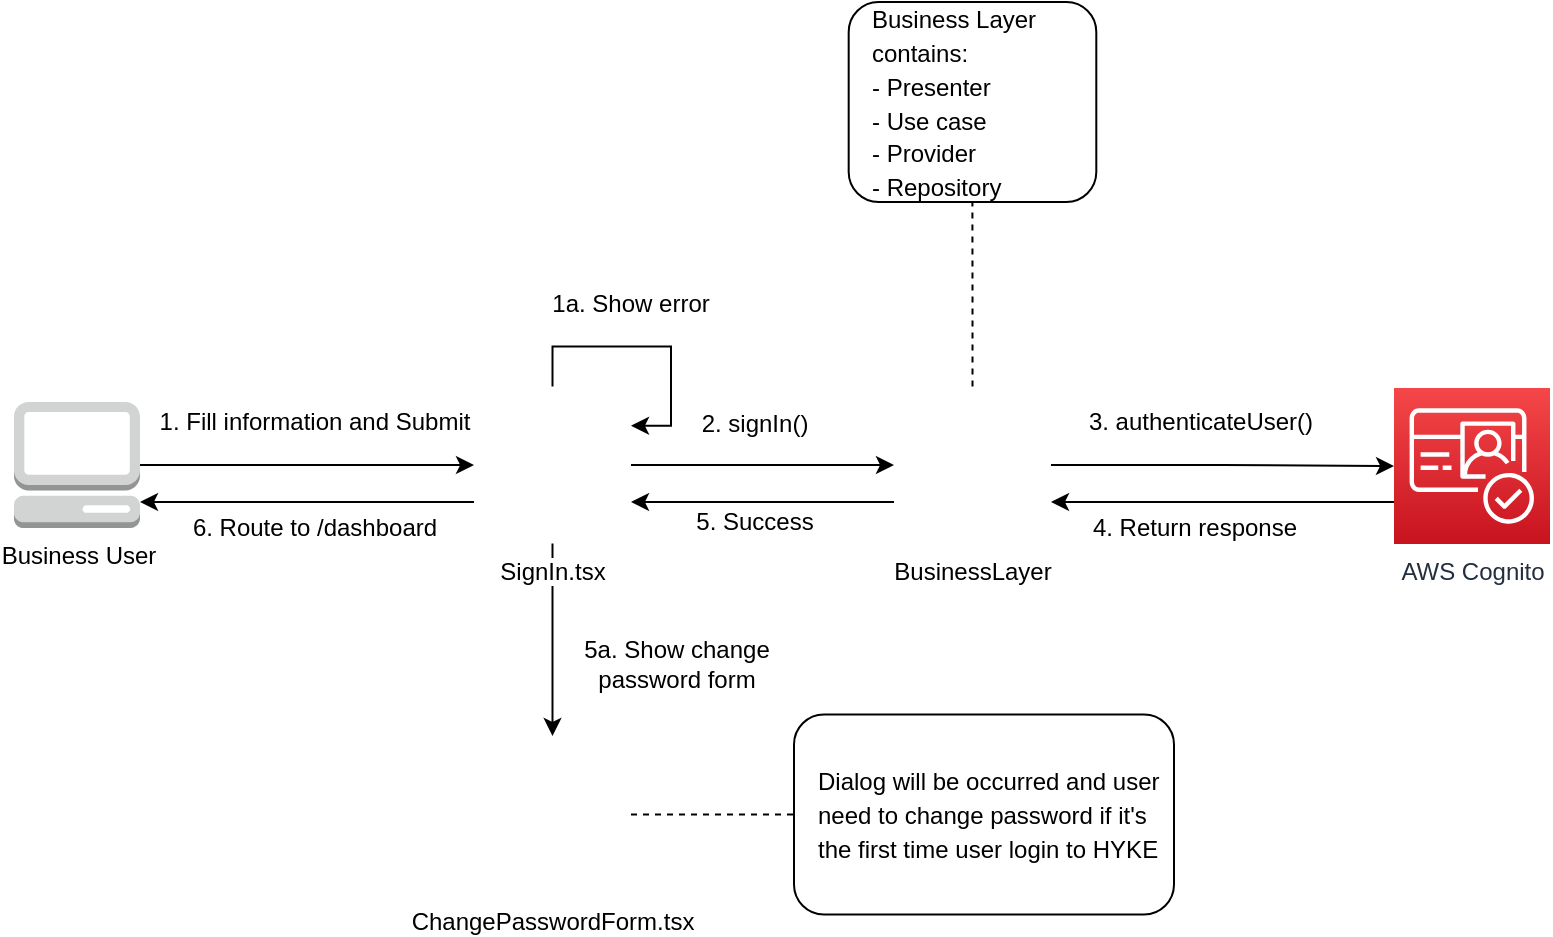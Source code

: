 <mxfile version="15.6.3" type="github">
  <diagram name="Login" id="74e2e168-ea6b-b213-b513-2b3c1d86103e">
    <mxGraphModel dx="1185" dy="1478" grid="1" gridSize="10" guides="1" tooltips="1" connect="1" arrows="1" fold="1" page="1" pageScale="1" pageWidth="1100" pageHeight="850" background="none" math="0" shadow="0">
      <root>
        <mxCell id="0" />
        <mxCell id="1" parent="0" />
        <mxCell id="s04tFwtaQNEnBb-Ma6FZ-3" style="edgeStyle=orthogonalEdgeStyle;rounded=0;orthogonalLoop=1;jettySize=auto;html=1;" parent="1" source="s04tFwtaQNEnBb-Ma6FZ-1" target="s04tFwtaQNEnBb-Ma6FZ-2" edge="1">
          <mxGeometry relative="1" as="geometry" />
        </mxCell>
        <mxCell id="D3JZG9S5xgHQ85B02sTl-6" value="1. Fill information and Submit" style="edgeLabel;html=1;align=center;verticalAlign=middle;resizable=0;points=[];fontSize=12;" vertex="1" connectable="0" parent="s04tFwtaQNEnBb-Ma6FZ-3">
          <mxGeometry x="0.217" y="1" relative="1" as="geometry">
            <mxPoint x="-15" y="-21" as="offset" />
          </mxGeometry>
        </mxCell>
        <mxCell id="s04tFwtaQNEnBb-Ma6FZ-1" value="Business User" style="outlineConnect=0;dashed=0;verticalLabelPosition=bottom;verticalAlign=top;align=center;html=1;shape=mxgraph.aws3.management_console;fillColor=#D2D3D3;gradientColor=none;" parent="1" vertex="1">
          <mxGeometry x="160" y="180" width="63" height="63" as="geometry" />
        </mxCell>
        <mxCell id="s04tFwtaQNEnBb-Ma6FZ-7" style="edgeStyle=orthogonalEdgeStyle;rounded=0;orthogonalLoop=1;jettySize=auto;html=1;fontSize=14;" parent="1" source="s04tFwtaQNEnBb-Ma6FZ-2" target="s04tFwtaQNEnBb-Ma6FZ-6" edge="1">
          <mxGeometry relative="1" as="geometry" />
        </mxCell>
        <mxCell id="D3JZG9S5xgHQ85B02sTl-22" value="2. signIn()" style="edgeLabel;html=1;align=center;verticalAlign=middle;resizable=0;points=[];fontSize=12;" vertex="1" connectable="0" parent="s04tFwtaQNEnBb-Ma6FZ-7">
          <mxGeometry x="0.303" y="2" relative="1" as="geometry">
            <mxPoint x="-24" y="-19" as="offset" />
          </mxGeometry>
        </mxCell>
        <mxCell id="D3JZG9S5xgHQ85B02sTl-11" style="edgeStyle=orthogonalEdgeStyle;rounded=0;orthogonalLoop=1;jettySize=auto;html=1;fontSize=12;endArrow=classic;endFill=1;" edge="1" parent="1" source="s04tFwtaQNEnBb-Ma6FZ-2" target="D3JZG9S5xgHQ85B02sTl-10">
          <mxGeometry relative="1" as="geometry" />
        </mxCell>
        <mxCell id="D3JZG9S5xgHQ85B02sTl-23" value="5a. Show change &lt;br&gt;password form" style="edgeLabel;html=1;align=center;verticalAlign=middle;resizable=0;points=[];fontSize=12;" vertex="1" connectable="0" parent="D3JZG9S5xgHQ85B02sTl-11">
          <mxGeometry x="-0.177" y="-2" relative="1" as="geometry">
            <mxPoint x="63" y="20" as="offset" />
          </mxGeometry>
        </mxCell>
        <mxCell id="D3JZG9S5xgHQ85B02sTl-20" style="edgeStyle=orthogonalEdgeStyle;rounded=0;orthogonalLoop=1;jettySize=auto;html=1;fontSize=12;endArrow=classic;endFill=1;" edge="1" parent="1" source="s04tFwtaQNEnBb-Ma6FZ-2" target="s04tFwtaQNEnBb-Ma6FZ-1">
          <mxGeometry relative="1" as="geometry">
            <Array as="points">
              <mxPoint x="310" y="230" />
              <mxPoint x="310" y="230" />
            </Array>
          </mxGeometry>
        </mxCell>
        <mxCell id="D3JZG9S5xgHQ85B02sTl-21" value="6. Route to /dashboard" style="edgeLabel;html=1;align=center;verticalAlign=middle;resizable=0;points=[];fontSize=12;" vertex="1" connectable="0" parent="D3JZG9S5xgHQ85B02sTl-20">
          <mxGeometry x="0.317" y="3" relative="1" as="geometry">
            <mxPoint x="30" y="10" as="offset" />
          </mxGeometry>
        </mxCell>
        <mxCell id="s04tFwtaQNEnBb-Ma6FZ-2" value="SignIn.tsx" style="shape=image;html=1;verticalAlign=top;verticalLabelPosition=bottom;labelBackgroundColor=#ffffff;imageAspect=0;aspect=fixed;image=https://cdn4.iconfinder.com/data/icons/logos-3/600/React.js_logo-128.png" parent="1" vertex="1">
          <mxGeometry x="390" y="172.25" width="78.5" height="78.5" as="geometry" />
        </mxCell>
        <mxCell id="s04tFwtaQNEnBb-Ma6FZ-10" style="edgeStyle=orthogonalEdgeStyle;rounded=0;orthogonalLoop=1;jettySize=auto;html=1;fontSize=14;endArrow=none;endFill=0;dashed=1;" parent="1" source="s04tFwtaQNEnBb-Ma6FZ-6" target="s04tFwtaQNEnBb-Ma6FZ-9" edge="1">
          <mxGeometry relative="1" as="geometry" />
        </mxCell>
        <mxCell id="D3JZG9S5xgHQ85B02sTl-1" style="edgeStyle=orthogonalEdgeStyle;rounded=0;orthogonalLoop=1;jettySize=auto;html=1;fontSize=12;endArrow=classic;endFill=1;" edge="1" parent="1" source="s04tFwtaQNEnBb-Ma6FZ-6" target="s04tFwtaQNEnBb-Ma6FZ-8">
          <mxGeometry relative="1" as="geometry" />
        </mxCell>
        <mxCell id="D3JZG9S5xgHQ85B02sTl-14" value="3. authenticateUser()" style="edgeLabel;html=1;align=center;verticalAlign=middle;resizable=0;points=[];fontSize=12;" vertex="1" connectable="0" parent="D3JZG9S5xgHQ85B02sTl-1">
          <mxGeometry x="-0.145" y="-4" relative="1" as="geometry">
            <mxPoint x="1" y="-26" as="offset" />
          </mxGeometry>
        </mxCell>
        <mxCell id="D3JZG9S5xgHQ85B02sTl-17" style="edgeStyle=orthogonalEdgeStyle;rounded=0;orthogonalLoop=1;jettySize=auto;html=1;fontSize=12;endArrow=classic;endFill=1;" edge="1" parent="1" source="s04tFwtaQNEnBb-Ma6FZ-6" target="s04tFwtaQNEnBb-Ma6FZ-2">
          <mxGeometry relative="1" as="geometry">
            <Array as="points">
              <mxPoint x="530" y="230" />
              <mxPoint x="530" y="230" />
            </Array>
          </mxGeometry>
        </mxCell>
        <mxCell id="D3JZG9S5xgHQ85B02sTl-19" value="5. Success" style="edgeLabel;html=1;align=center;verticalAlign=middle;resizable=0;points=[];fontSize=12;" vertex="1" connectable="0" parent="D3JZG9S5xgHQ85B02sTl-17">
          <mxGeometry x="0.217" y="-2" relative="1" as="geometry">
            <mxPoint x="10" y="12" as="offset" />
          </mxGeometry>
        </mxCell>
        <mxCell id="s04tFwtaQNEnBb-Ma6FZ-6" value="BusinessLayer" style="shape=image;html=1;verticalAlign=top;verticalLabelPosition=bottom;labelBackgroundColor=#ffffff;imageAspect=0;aspect=fixed;image=https://cdn4.iconfinder.com/data/icons/logos-3/600/React.js_logo-128.png" parent="1" vertex="1">
          <mxGeometry x="600" y="172.25" width="78.5" height="78.5" as="geometry" />
        </mxCell>
        <mxCell id="D3JZG9S5xgHQ85B02sTl-15" style="edgeStyle=orthogonalEdgeStyle;rounded=0;orthogonalLoop=1;jettySize=auto;html=1;fontSize=12;endArrow=classic;endFill=1;" edge="1" parent="1" source="s04tFwtaQNEnBb-Ma6FZ-8" target="s04tFwtaQNEnBb-Ma6FZ-6">
          <mxGeometry relative="1" as="geometry">
            <Array as="points">
              <mxPoint x="810" y="230" />
              <mxPoint x="810" y="230" />
            </Array>
          </mxGeometry>
        </mxCell>
        <mxCell id="D3JZG9S5xgHQ85B02sTl-16" value="4. Return response" style="edgeLabel;html=1;align=center;verticalAlign=middle;resizable=0;points=[];fontSize=12;" vertex="1" connectable="0" parent="D3JZG9S5xgHQ85B02sTl-15">
          <mxGeometry x="-0.137" y="2" relative="1" as="geometry">
            <mxPoint x="-26" y="11" as="offset" />
          </mxGeometry>
        </mxCell>
        <mxCell id="s04tFwtaQNEnBb-Ma6FZ-8" value="AWS Cognito" style="sketch=0;points=[[0,0,0],[0.25,0,0],[0.5,0,0],[0.75,0,0],[1,0,0],[0,1,0],[0.25,1,0],[0.5,1,0],[0.75,1,0],[1,1,0],[0,0.25,0],[0,0.5,0],[0,0.75,0],[1,0.25,0],[1,0.5,0],[1,0.75,0]];outlineConnect=0;fontColor=#232F3E;gradientColor=#F54749;gradientDirection=north;fillColor=#C7131F;strokeColor=#ffffff;dashed=0;verticalLabelPosition=bottom;verticalAlign=top;align=center;html=1;fontSize=12;fontStyle=0;aspect=fixed;shape=mxgraph.aws4.resourceIcon;resIcon=mxgraph.aws4.cognito;" parent="1" vertex="1">
          <mxGeometry x="850" y="173" width="78" height="78" as="geometry" />
        </mxCell>
        <mxCell id="s04tFwtaQNEnBb-Ma6FZ-9" value="&lt;font style=&quot;font-size: 12px&quot;&gt;Business Layer contains:&lt;br&gt;- Presenter&lt;br&gt;- Use case&lt;br&gt;- Provider&lt;br&gt;- Repository&lt;br&gt;&lt;/font&gt;" style="rounded=1;whiteSpace=wrap;html=1;fontSize=14;align=left;spacingLeft=10;" parent="1" vertex="1">
          <mxGeometry x="577.34" y="-20" width="123.81" height="100" as="geometry" />
        </mxCell>
        <mxCell id="D3JZG9S5xgHQ85B02sTl-7" style="edgeStyle=orthogonalEdgeStyle;rounded=0;orthogonalLoop=1;jettySize=auto;html=1;entryX=1;entryY=0.25;entryDx=0;entryDy=0;fontSize=12;endArrow=classic;endFill=1;" edge="1" parent="1" source="s04tFwtaQNEnBb-Ma6FZ-2" target="s04tFwtaQNEnBb-Ma6FZ-2">
          <mxGeometry relative="1" as="geometry" />
        </mxCell>
        <mxCell id="D3JZG9S5xgHQ85B02sTl-8" value="1a. Show error" style="edgeLabel;html=1;align=center;verticalAlign=middle;resizable=0;points=[];fontSize=12;" vertex="1" connectable="0" parent="D3JZG9S5xgHQ85B02sTl-7">
          <mxGeometry x="-0.083" y="-3" relative="1" as="geometry">
            <mxPoint x="-5" y="-25" as="offset" />
          </mxGeometry>
        </mxCell>
        <mxCell id="D3JZG9S5xgHQ85B02sTl-25" style="edgeStyle=orthogonalEdgeStyle;rounded=0;orthogonalLoop=1;jettySize=auto;html=1;fontSize=12;endArrow=none;endFill=0;dashed=1;" edge="1" parent="1" source="D3JZG9S5xgHQ85B02sTl-10" target="D3JZG9S5xgHQ85B02sTl-24">
          <mxGeometry relative="1" as="geometry" />
        </mxCell>
        <mxCell id="D3JZG9S5xgHQ85B02sTl-10" value="ChangePasswordForm.tsx" style="shape=image;html=1;verticalAlign=top;verticalLabelPosition=bottom;labelBackgroundColor=#ffffff;imageAspect=0;aspect=fixed;image=https://cdn4.iconfinder.com/data/icons/logos-3/600/React.js_logo-128.png" vertex="1" parent="1">
          <mxGeometry x="390" y="347" width="78.5" height="78.5" as="geometry" />
        </mxCell>
        <mxCell id="D3JZG9S5xgHQ85B02sTl-24" value="&lt;font style=&quot;font-size: 12px&quot;&gt;Dialog will be occurred and user need to change password if it&#39;s the first time user login to HYKE&lt;br&gt;&lt;/font&gt;" style="rounded=1;whiteSpace=wrap;html=1;fontSize=14;align=left;spacingLeft=10;" vertex="1" parent="1">
          <mxGeometry x="550" y="336.25" width="190" height="100" as="geometry" />
        </mxCell>
      </root>
    </mxGraphModel>
  </diagram>
</mxfile>

